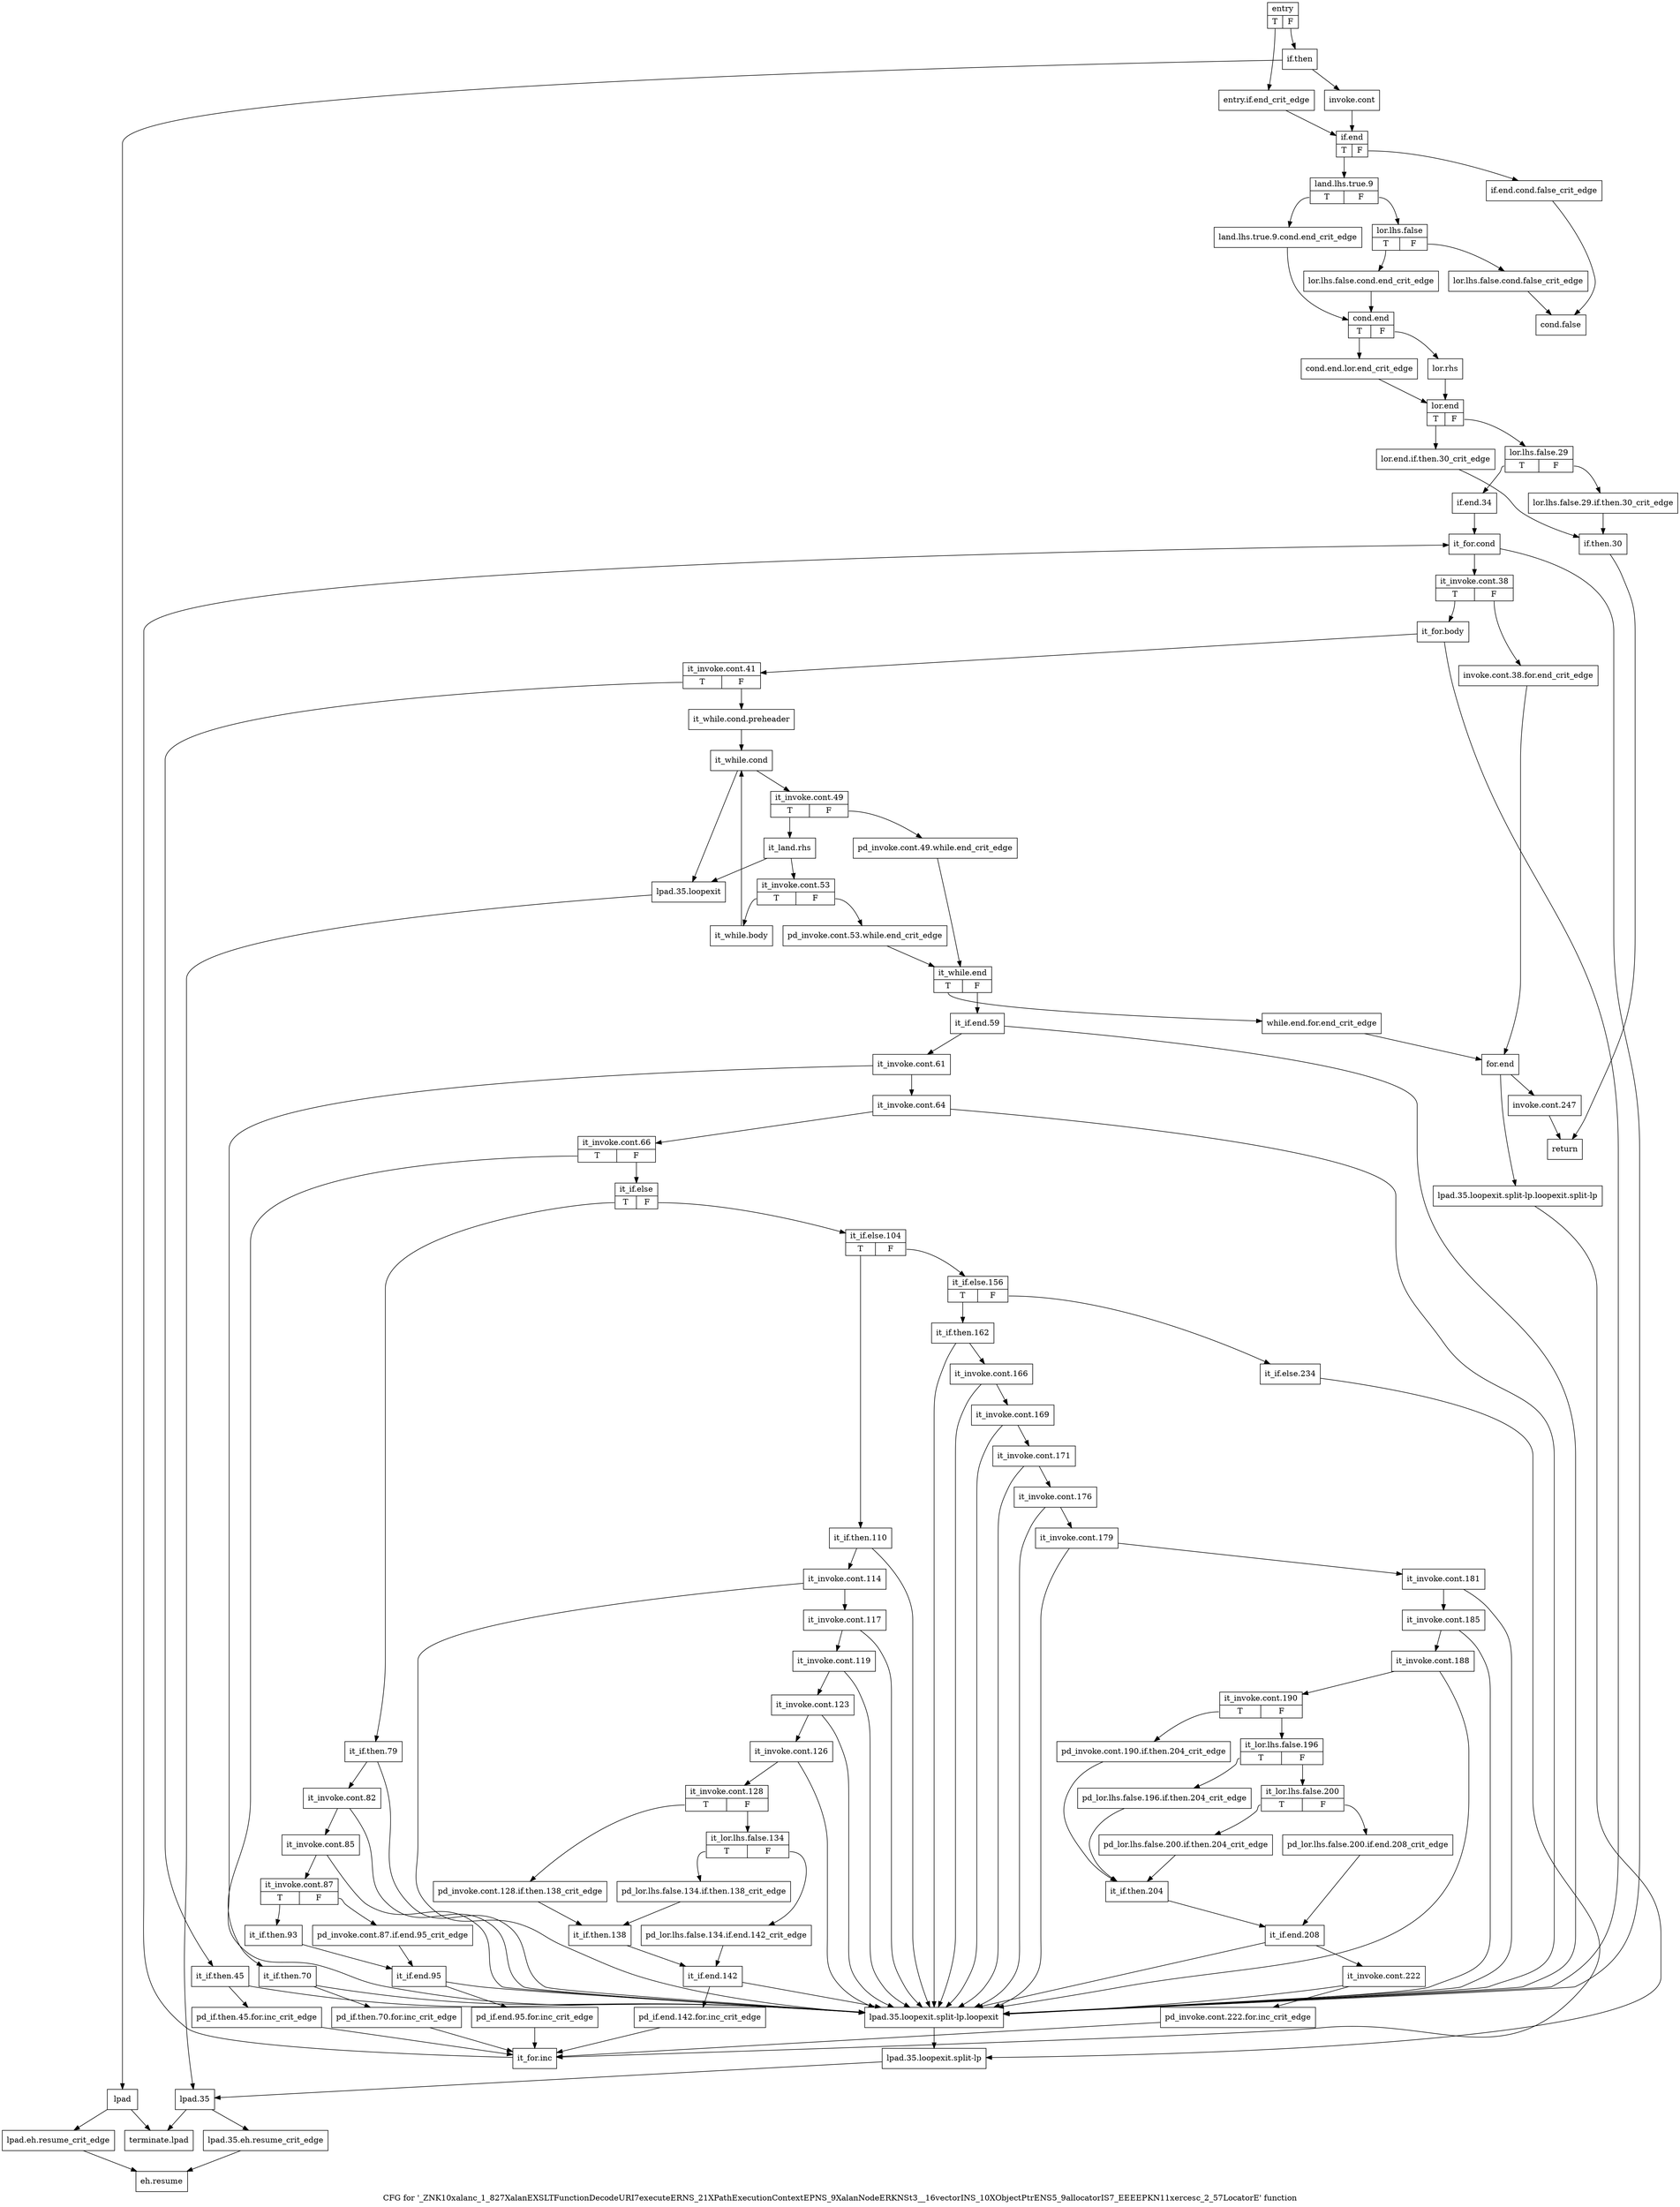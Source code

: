 digraph "CFG for '_ZNK10xalanc_1_827XalanEXSLTFunctionDecodeURI7executeERNS_21XPathExecutionContextEPNS_9XalanNodeERKNSt3__16vectorINS_10XObjectPtrENS5_9allocatorIS7_EEEEPKN11xercesc_2_57LocatorE' function" {
	label="CFG for '_ZNK10xalanc_1_827XalanEXSLTFunctionDecodeURI7executeERNS_21XPathExecutionContextEPNS_9XalanNodeERKNSt3__16vectorINS_10XObjectPtrENS5_9allocatorIS7_EEEEPKN11xercesc_2_57LocatorE' function";

	Node0x8b6b590 [shape=record,label="{entry|{<s0>T|<s1>F}}"];
	Node0x8b6b590:s0 -> Node0x8b6b5e0;
	Node0x8b6b590:s1 -> Node0x8b6b630;
	Node0x8b6b5e0 [shape=record,label="{entry.if.end_crit_edge}"];
	Node0x8b6b5e0 -> Node0x8b6b770;
	Node0x8b6b630 [shape=record,label="{if.then}"];
	Node0x8b6b630 -> Node0x8b6b680;
	Node0x8b6b630 -> Node0x8b6b6d0;
	Node0x8b6b680 [shape=record,label="{invoke.cont}"];
	Node0x8b6b680 -> Node0x8b6b770;
	Node0x8b6b6d0 [shape=record,label="{lpad}"];
	Node0x8b6b6d0 -> Node0x8b6b720;
	Node0x8b6b6d0 -> Node0x8b6d5c0;
	Node0x8b6b720 [shape=record,label="{lpad.eh.resume_crit_edge}"];
	Node0x8b6b720 -> Node0x8b6d570;
	Node0x8b6b770 [shape=record,label="{if.end|{<s0>T|<s1>F}}"];
	Node0x8b6b770:s0 -> Node0x8b6b810;
	Node0x8b6b770:s1 -> Node0x8b6b7c0;
	Node0x8b6b7c0 [shape=record,label="{if.end.cond.false_crit_edge}"];
	Node0x8b6b7c0 -> Node0x8b6b9a0;
	Node0x8b6b810 [shape=record,label="{land.lhs.true.9|{<s0>T|<s1>F}}"];
	Node0x8b6b810:s0 -> Node0x8b6b860;
	Node0x8b6b810:s1 -> Node0x8b6b8b0;
	Node0x8b6b860 [shape=record,label="{land.lhs.true.9.cond.end_crit_edge}"];
	Node0x8b6b860 -> Node0x8b6b9f0;
	Node0x8b6b8b0 [shape=record,label="{lor.lhs.false|{<s0>T|<s1>F}}"];
	Node0x8b6b8b0:s0 -> Node0x8b6b950;
	Node0x8b6b8b0:s1 -> Node0x8b6b900;
	Node0x8b6b900 [shape=record,label="{lor.lhs.false.cond.false_crit_edge}"];
	Node0x8b6b900 -> Node0x8b6b9a0;
	Node0x8b6b950 [shape=record,label="{lor.lhs.false.cond.end_crit_edge}"];
	Node0x8b6b950 -> Node0x8b6b9f0;
	Node0x8b6b9a0 [shape=record,label="{cond.false}"];
	Node0x8b6b9f0 [shape=record,label="{cond.end|{<s0>T|<s1>F}}"];
	Node0x8b6b9f0:s0 -> Node0x8b6ba40;
	Node0x8b6b9f0:s1 -> Node0x8b6ba90;
	Node0x8b6ba40 [shape=record,label="{cond.end.lor.end_crit_edge}"];
	Node0x8b6ba40 -> Node0x8b6bae0;
	Node0x8b6ba90 [shape=record,label="{lor.rhs}"];
	Node0x8b6ba90 -> Node0x8b6bae0;
	Node0x8b6bae0 [shape=record,label="{lor.end|{<s0>T|<s1>F}}"];
	Node0x8b6bae0:s0 -> Node0x8b6bb30;
	Node0x8b6bae0:s1 -> Node0x8b6bb80;
	Node0x8b6bb30 [shape=record,label="{lor.end.if.then.30_crit_edge}"];
	Node0x8b6bb30 -> Node0x8b6bc20;
	Node0x8b6bb80 [shape=record,label="{lor.lhs.false.29|{<s0>T|<s1>F}}"];
	Node0x8b6bb80:s0 -> Node0x8b6bc70;
	Node0x8b6bb80:s1 -> Node0x8b6bbd0;
	Node0x8b6bbd0 [shape=record,label="{lor.lhs.false.29.if.then.30_crit_edge}"];
	Node0x8b6bbd0 -> Node0x8b6bc20;
	Node0x8b6bc20 [shape=record,label="{if.then.30}"];
	Node0x8b6bc20 -> Node0x8b6d520;
	Node0x8b6bc70 [shape=record,label="{if.end.34}"];
	Node0x8b6bc70 -> Node0x8b6bcc0;
	Node0x8b6bcc0 [shape=record,label="{it_for.cond}"];
	Node0x8b6bcc0 -> Node0x8b6bd10;
	Node0x8b6bcc0 -> Node0x8b6bf90;
	Node0x8b6bd10 [shape=record,label="{it_invoke.cont.38|{<s0>T|<s1>F}}"];
	Node0x8b6bd10:s0 -> Node0x8b6bdb0;
	Node0x8b6bd10:s1 -> Node0x8b6bd60;
	Node0x8b6bd60 [shape=record,label="{invoke.cont.38.for.end_crit_edge}"];
	Node0x8b6bd60 -> Node0x8b6d480;
	Node0x8b6bdb0 [shape=record,label="{it_for.body}"];
	Node0x8b6bdb0 -> Node0x8b6be00;
	Node0x8b6bdb0 -> Node0x8b6bf90;
	Node0x8b6be00 [shape=record,label="{it_invoke.cont.41|{<s0>T|<s1>F}}"];
	Node0x8b6be00:s0 -> Node0x8b6bea0;
	Node0x8b6be00:s1 -> Node0x8b6be50;
	Node0x8b6be50 [shape=record,label="{it_while.cond.preheader}"];
	Node0x8b6be50 -> Node0x8b6c120;
	Node0x8b6bea0 [shape=record,label="{it_if.then.45}"];
	Node0x8b6bea0 -> Node0x8b6bef0;
	Node0x8b6bea0 -> Node0x8b6bf90;
	Node0x8b6bef0 [shape=record,label="{pd_if.then.45.for.inc_crit_edge}"];
	Node0x8b6bef0 -> Node0x8b6d430;
	Node0x8b6bf40 [shape=record,label="{lpad.35.loopexit}"];
	Node0x8b6bf40 -> Node0x8b6c080;
	Node0x8b6bf90 [shape=record,label="{lpad.35.loopexit.split-lp.loopexit}"];
	Node0x8b6bf90 -> Node0x8b6c030;
	Node0x8b6bfe0 [shape=record,label="{lpad.35.loopexit.split-lp.loopexit.split-lp}"];
	Node0x8b6bfe0 -> Node0x8b6c030;
	Node0x8b6c030 [shape=record,label="{lpad.35.loopexit.split-lp}"];
	Node0x8b6c030 -> Node0x8b6c080;
	Node0x8b6c080 [shape=record,label="{lpad.35}"];
	Node0x8b6c080 -> Node0x8b6c0d0;
	Node0x8b6c080 -> Node0x8b6d5c0;
	Node0x8b6c0d0 [shape=record,label="{lpad.35.eh.resume_crit_edge}"];
	Node0x8b6c0d0 -> Node0x8b6d570;
	Node0x8b6c120 [shape=record,label="{it_while.cond}"];
	Node0x8b6c120 -> Node0x8b6c170;
	Node0x8b6c120 -> Node0x8b6bf40;
	Node0x8b6c170 [shape=record,label="{it_invoke.cont.49|{<s0>T|<s1>F}}"];
	Node0x8b6c170:s0 -> Node0x8b6c210;
	Node0x8b6c170:s1 -> Node0x8b6c1c0;
	Node0x8b6c1c0 [shape=record,label="{pd_invoke.cont.49.while.end_crit_edge}"];
	Node0x8b6c1c0 -> Node0x8b6c350;
	Node0x8b6c210 [shape=record,label="{it_land.rhs}"];
	Node0x8b6c210 -> Node0x8b6c260;
	Node0x8b6c210 -> Node0x8b6bf40;
	Node0x8b6c260 [shape=record,label="{it_invoke.cont.53|{<s0>T|<s1>F}}"];
	Node0x8b6c260:s0 -> Node0x8b6c300;
	Node0x8b6c260:s1 -> Node0x8b6c2b0;
	Node0x8b6c2b0 [shape=record,label="{pd_invoke.cont.53.while.end_crit_edge}"];
	Node0x8b6c2b0 -> Node0x8b6c350;
	Node0x8b6c300 [shape=record,label="{it_while.body}"];
	Node0x8b6c300 -> Node0x8b6c120;
	Node0x8b6c350 [shape=record,label="{it_while.end|{<s0>T|<s1>F}}"];
	Node0x8b6c350:s0 -> Node0x8b6c3a0;
	Node0x8b6c350:s1 -> Node0x8b6c3f0;
	Node0x8b6c3a0 [shape=record,label="{while.end.for.end_crit_edge}"];
	Node0x8b6c3a0 -> Node0x8b6d480;
	Node0x8b6c3f0 [shape=record,label="{it_if.end.59}"];
	Node0x8b6c3f0 -> Node0x8b6c440;
	Node0x8b6c3f0 -> Node0x8b6bf90;
	Node0x8b6c440 [shape=record,label="{it_invoke.cont.61}"];
	Node0x8b6c440 -> Node0x8b6c490;
	Node0x8b6c440 -> Node0x8b6bf90;
	Node0x8b6c490 [shape=record,label="{it_invoke.cont.64}"];
	Node0x8b6c490 -> Node0x8b6c4e0;
	Node0x8b6c490 -> Node0x8b6bf90;
	Node0x8b6c4e0 [shape=record,label="{it_invoke.cont.66|{<s0>T|<s1>F}}"];
	Node0x8b6c4e0:s0 -> Node0x8b6c530;
	Node0x8b6c4e0:s1 -> Node0x8b6c5d0;
	Node0x8b6c530 [shape=record,label="{it_if.then.70}"];
	Node0x8b6c530 -> Node0x8b6c580;
	Node0x8b6c530 -> Node0x8b6bf90;
	Node0x8b6c580 [shape=record,label="{pd_if.then.70.for.inc_crit_edge}"];
	Node0x8b6c580 -> Node0x8b6d430;
	Node0x8b6c5d0 [shape=record,label="{it_if.else|{<s0>T|<s1>F}}"];
	Node0x8b6c5d0:s0 -> Node0x8b6c620;
	Node0x8b6c5d0:s1 -> Node0x8b6c8a0;
	Node0x8b6c620 [shape=record,label="{it_if.then.79}"];
	Node0x8b6c620 -> Node0x8b6c670;
	Node0x8b6c620 -> Node0x8b6bf90;
	Node0x8b6c670 [shape=record,label="{it_invoke.cont.82}"];
	Node0x8b6c670 -> Node0x8b6c6c0;
	Node0x8b6c670 -> Node0x8b6bf90;
	Node0x8b6c6c0 [shape=record,label="{it_invoke.cont.85}"];
	Node0x8b6c6c0 -> Node0x8b6c710;
	Node0x8b6c6c0 -> Node0x8b6bf90;
	Node0x8b6c710 [shape=record,label="{it_invoke.cont.87|{<s0>T|<s1>F}}"];
	Node0x8b6c710:s0 -> Node0x8b6c7b0;
	Node0x8b6c710:s1 -> Node0x8b6c760;
	Node0x8b6c760 [shape=record,label="{pd_invoke.cont.87.if.end.95_crit_edge}"];
	Node0x8b6c760 -> Node0x8b6c800;
	Node0x8b6c7b0 [shape=record,label="{it_if.then.93}"];
	Node0x8b6c7b0 -> Node0x8b6c800;
	Node0x8b6c800 [shape=record,label="{it_if.end.95}"];
	Node0x8b6c800 -> Node0x8b6c850;
	Node0x8b6c800 -> Node0x8b6bf90;
	Node0x8b6c850 [shape=record,label="{pd_if.end.95.for.inc_crit_edge}"];
	Node0x8b6c850 -> Node0x8b6d430;
	Node0x8b6c8a0 [shape=record,label="{it_if.else.104|{<s0>T|<s1>F}}"];
	Node0x8b6c8a0:s0 -> Node0x8b6c8f0;
	Node0x8b6c8a0:s1 -> Node0x8b6cd50;
	Node0x8b6c8f0 [shape=record,label="{it_if.then.110}"];
	Node0x8b6c8f0 -> Node0x8b6c940;
	Node0x8b6c8f0 -> Node0x8b6bf90;
	Node0x8b6c940 [shape=record,label="{it_invoke.cont.114}"];
	Node0x8b6c940 -> Node0x8b6c990;
	Node0x8b6c940 -> Node0x8b6bf90;
	Node0x8b6c990 [shape=record,label="{it_invoke.cont.117}"];
	Node0x8b6c990 -> Node0x8b6c9e0;
	Node0x8b6c990 -> Node0x8b6bf90;
	Node0x8b6c9e0 [shape=record,label="{it_invoke.cont.119}"];
	Node0x8b6c9e0 -> Node0x8b6ca30;
	Node0x8b6c9e0 -> Node0x8b6bf90;
	Node0x8b6ca30 [shape=record,label="{it_invoke.cont.123}"];
	Node0x8b6ca30 -> Node0x8b6ca80;
	Node0x8b6ca30 -> Node0x8b6bf90;
	Node0x8b6ca80 [shape=record,label="{it_invoke.cont.126}"];
	Node0x8b6ca80 -> Node0x8b6cad0;
	Node0x8b6ca80 -> Node0x8b6bf90;
	Node0x8b6cad0 [shape=record,label="{it_invoke.cont.128|{<s0>T|<s1>F}}"];
	Node0x8b6cad0:s0 -> Node0x8b6cb20;
	Node0x8b6cad0:s1 -> Node0x8b6cb70;
	Node0x8b6cb20 [shape=record,label="{pd_invoke.cont.128.if.then.138_crit_edge}"];
	Node0x8b6cb20 -> Node0x8b6cc60;
	Node0x8b6cb70 [shape=record,label="{it_lor.lhs.false.134|{<s0>T|<s1>F}}"];
	Node0x8b6cb70:s0 -> Node0x8b6cc10;
	Node0x8b6cb70:s1 -> Node0x8b6cbc0;
	Node0x8b6cbc0 [shape=record,label="{pd_lor.lhs.false.134.if.end.142_crit_edge}"];
	Node0x8b6cbc0 -> Node0x8b6ccb0;
	Node0x8b6cc10 [shape=record,label="{pd_lor.lhs.false.134.if.then.138_crit_edge}"];
	Node0x8b6cc10 -> Node0x8b6cc60;
	Node0x8b6cc60 [shape=record,label="{it_if.then.138}"];
	Node0x8b6cc60 -> Node0x8b6ccb0;
	Node0x8b6ccb0 [shape=record,label="{it_if.end.142}"];
	Node0x8b6ccb0 -> Node0x8b6cd00;
	Node0x8b6ccb0 -> Node0x8b6bf90;
	Node0x8b6cd00 [shape=record,label="{pd_if.end.142.for.inc_crit_edge}"];
	Node0x8b6cd00 -> Node0x8b6d430;
	Node0x8b6cd50 [shape=record,label="{it_if.else.156|{<s0>T|<s1>F}}"];
	Node0x8b6cd50:s0 -> Node0x8b6cda0;
	Node0x8b6cd50:s1 -> Node0x8b6d3e0;
	Node0x8b6cda0 [shape=record,label="{it_if.then.162}"];
	Node0x8b6cda0 -> Node0x8b6cdf0;
	Node0x8b6cda0 -> Node0x8b6bf90;
	Node0x8b6cdf0 [shape=record,label="{it_invoke.cont.166}"];
	Node0x8b6cdf0 -> Node0x8b6ce40;
	Node0x8b6cdf0 -> Node0x8b6bf90;
	Node0x8b6ce40 [shape=record,label="{it_invoke.cont.169}"];
	Node0x8b6ce40 -> Node0x8b6ce90;
	Node0x8b6ce40 -> Node0x8b6bf90;
	Node0x8b6ce90 [shape=record,label="{it_invoke.cont.171}"];
	Node0x8b6ce90 -> Node0x8b6cee0;
	Node0x8b6ce90 -> Node0x8b6bf90;
	Node0x8b6cee0 [shape=record,label="{it_invoke.cont.176}"];
	Node0x8b6cee0 -> Node0x8b6cf30;
	Node0x8b6cee0 -> Node0x8b6bf90;
	Node0x8b6cf30 [shape=record,label="{it_invoke.cont.179}"];
	Node0x8b6cf30 -> Node0x8b6cf80;
	Node0x8b6cf30 -> Node0x8b6bf90;
	Node0x8b6cf80 [shape=record,label="{it_invoke.cont.181}"];
	Node0x8b6cf80 -> Node0x8b6cfd0;
	Node0x8b6cf80 -> Node0x8b6bf90;
	Node0x8b6cfd0 [shape=record,label="{it_invoke.cont.185}"];
	Node0x8b6cfd0 -> Node0x8b6d020;
	Node0x8b6cfd0 -> Node0x8b6bf90;
	Node0x8b6d020 [shape=record,label="{it_invoke.cont.188}"];
	Node0x8b6d020 -> Node0x8b6d070;
	Node0x8b6d020 -> Node0x8b6bf90;
	Node0x8b6d070 [shape=record,label="{it_invoke.cont.190|{<s0>T|<s1>F}}"];
	Node0x8b6d070:s0 -> Node0x8b6d0c0;
	Node0x8b6d070:s1 -> Node0x8b6d110;
	Node0x8b6d0c0 [shape=record,label="{pd_invoke.cont.190.if.then.204_crit_edge}"];
	Node0x8b6d0c0 -> Node0x8b6d2a0;
	Node0x8b6d110 [shape=record,label="{it_lor.lhs.false.196|{<s0>T|<s1>F}}"];
	Node0x8b6d110:s0 -> Node0x8b6d160;
	Node0x8b6d110:s1 -> Node0x8b6d1b0;
	Node0x8b6d160 [shape=record,label="{pd_lor.lhs.false.196.if.then.204_crit_edge}"];
	Node0x8b6d160 -> Node0x8b6d2a0;
	Node0x8b6d1b0 [shape=record,label="{it_lor.lhs.false.200|{<s0>T|<s1>F}}"];
	Node0x8b6d1b0:s0 -> Node0x8b6d250;
	Node0x8b6d1b0:s1 -> Node0x8b6d200;
	Node0x8b6d200 [shape=record,label="{pd_lor.lhs.false.200.if.end.208_crit_edge}"];
	Node0x8b6d200 -> Node0x8b6d2f0;
	Node0x8b6d250 [shape=record,label="{pd_lor.lhs.false.200.if.then.204_crit_edge}"];
	Node0x8b6d250 -> Node0x8b6d2a0;
	Node0x8b6d2a0 [shape=record,label="{it_if.then.204}"];
	Node0x8b6d2a0 -> Node0x8b6d2f0;
	Node0x8b6d2f0 [shape=record,label="{it_if.end.208}"];
	Node0x8b6d2f0 -> Node0x8b6d340;
	Node0x8b6d2f0 -> Node0x8b6bf90;
	Node0x8b6d340 [shape=record,label="{it_invoke.cont.222}"];
	Node0x8b6d340 -> Node0x8b6d390;
	Node0x8b6d340 -> Node0x8b6bf90;
	Node0x8b6d390 [shape=record,label="{pd_invoke.cont.222.for.inc_crit_edge}"];
	Node0x8b6d390 -> Node0x8b6d430;
	Node0x8b6d3e0 [shape=record,label="{it_if.else.234}"];
	Node0x8b6d3e0 -> Node0x8b6d430;
	Node0x8b6d430 [shape=record,label="{it_for.inc}"];
	Node0x8b6d430 -> Node0x8b6bcc0;
	Node0x8b6d480 [shape=record,label="{for.end}"];
	Node0x8b6d480 -> Node0x8b6d4d0;
	Node0x8b6d480 -> Node0x8b6bfe0;
	Node0x8b6d4d0 [shape=record,label="{invoke.cont.247}"];
	Node0x8b6d4d0 -> Node0x8b6d520;
	Node0x8b6d520 [shape=record,label="{return}"];
	Node0x8b6d570 [shape=record,label="{eh.resume}"];
	Node0x8b6d5c0 [shape=record,label="{terminate.lpad}"];
}
